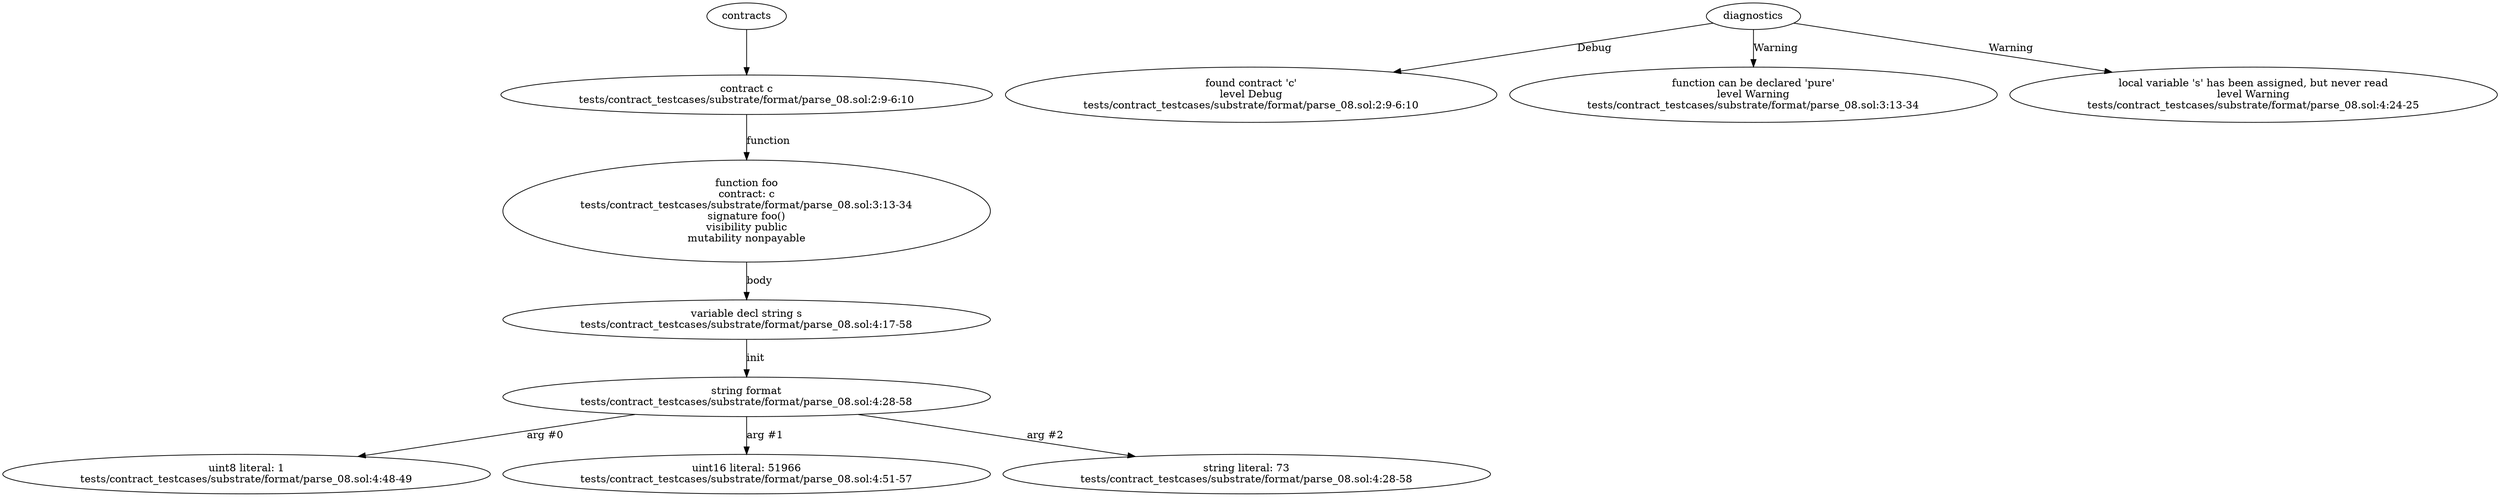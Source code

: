 strict digraph "tests/contract_testcases/substrate/format/parse_08.sol" {
	contract [label="contract c\ntests/contract_testcases/substrate/format/parse_08.sol:2:9-6:10"]
	foo [label="function foo\ncontract: c\ntests/contract_testcases/substrate/format/parse_08.sol:3:13-34\nsignature foo()\nvisibility public\nmutability nonpayable"]
	var_decl [label="variable decl string s\ntests/contract_testcases/substrate/format/parse_08.sol:4:17-58"]
	string_format [label="string format\ntests/contract_testcases/substrate/format/parse_08.sol:4:28-58"]
	number_literal [label="uint8 literal: 1\ntests/contract_testcases/substrate/format/parse_08.sol:4:48-49"]
	number_literal_6 [label="uint16 literal: 51966\ntests/contract_testcases/substrate/format/parse_08.sol:4:51-57"]
	bytes_literal [label="string literal: 73\ntests/contract_testcases/substrate/format/parse_08.sol:4:28-58"]
	diagnostic [label="found contract 'c'\nlevel Debug\ntests/contract_testcases/substrate/format/parse_08.sol:2:9-6:10"]
	diagnostic_10 [label="function can be declared 'pure'\nlevel Warning\ntests/contract_testcases/substrate/format/parse_08.sol:3:13-34"]
	diagnostic_11 [label="local variable 's' has been assigned, but never read\nlevel Warning\ntests/contract_testcases/substrate/format/parse_08.sol:4:24-25"]
	contracts -> contract
	contract -> foo [label="function"]
	foo -> var_decl [label="body"]
	var_decl -> string_format [label="init"]
	string_format -> number_literal [label="arg #0"]
	string_format -> number_literal_6 [label="arg #1"]
	string_format -> bytes_literal [label="arg #2"]
	diagnostics -> diagnostic [label="Debug"]
	diagnostics -> diagnostic_10 [label="Warning"]
	diagnostics -> diagnostic_11 [label="Warning"]
}
